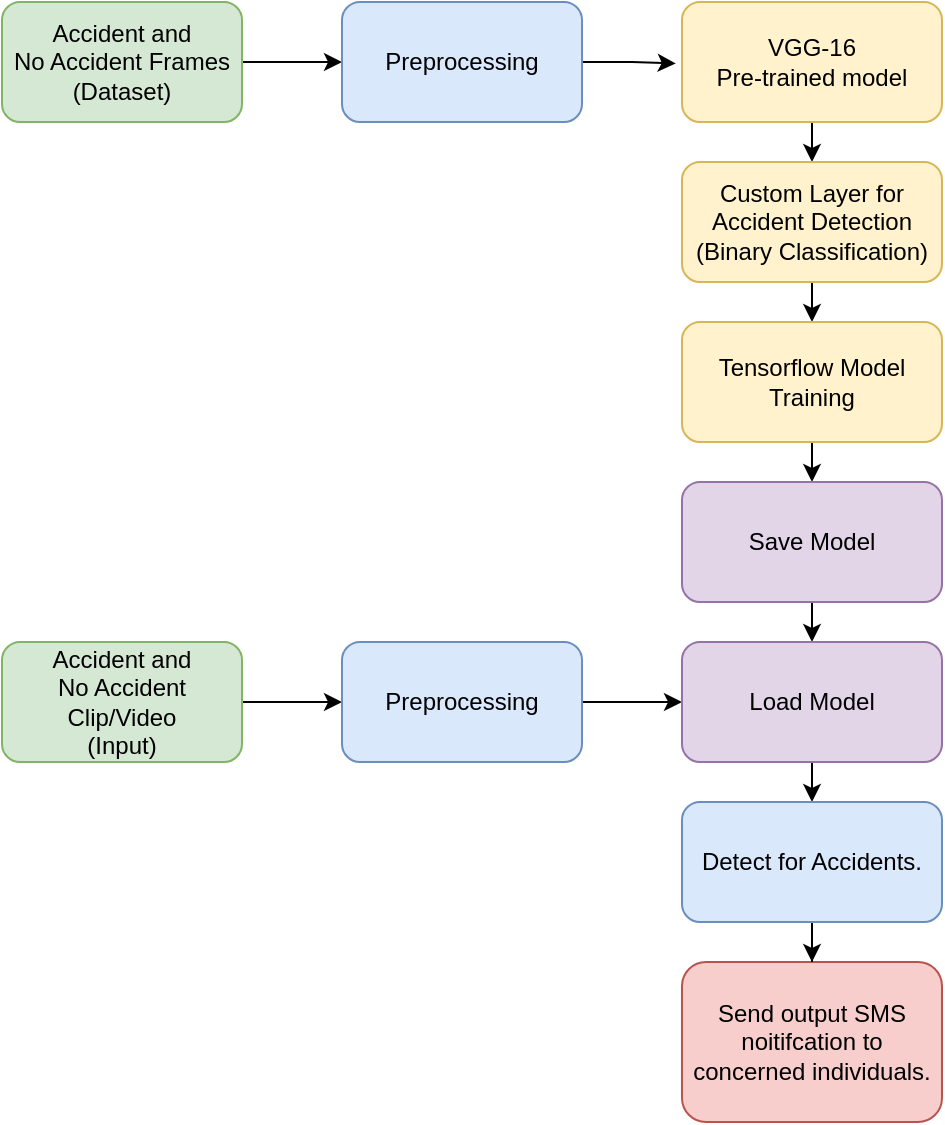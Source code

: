 <mxfile version="18.0.6" type="device"><diagram id="K4Ffewsviw8jwMxkG399" name="Page-1"><mxGraphModel dx="1021" dy="641" grid="1" gridSize="10" guides="1" tooltips="1" connect="1" arrows="1" fold="1" page="1" pageScale="1" pageWidth="850" pageHeight="1100" math="0" shadow="0"><root><mxCell id="0"/><mxCell id="1" parent="0"/><mxCell id="3qu7H9gpgl12nU-I2frW-13" style="edgeStyle=orthogonalEdgeStyle;rounded=0;orthogonalLoop=1;jettySize=auto;html=1;exitX=1;exitY=0.5;exitDx=0;exitDy=0;entryX=0;entryY=0.5;entryDx=0;entryDy=0;" edge="1" parent="1" source="3qu7H9gpgl12nU-I2frW-2" target="3qu7H9gpgl12nU-I2frW-3"><mxGeometry relative="1" as="geometry"/></mxCell><mxCell id="3qu7H9gpgl12nU-I2frW-2" value="Accident and &lt;br&gt;No Accident Frames&lt;br&gt;(Dataset)" style="rounded=1;whiteSpace=wrap;html=1;fillColor=#d5e8d4;strokeColor=#82b366;" vertex="1" parent="1"><mxGeometry x="150" y="110" width="120" height="60" as="geometry"/></mxCell><mxCell id="3qu7H9gpgl12nU-I2frW-14" style="edgeStyle=orthogonalEdgeStyle;rounded=0;orthogonalLoop=1;jettySize=auto;html=1;exitX=1;exitY=0.5;exitDx=0;exitDy=0;entryX=-0.024;entryY=0.512;entryDx=0;entryDy=0;entryPerimeter=0;" edge="1" parent="1" source="3qu7H9gpgl12nU-I2frW-3" target="3qu7H9gpgl12nU-I2frW-4"><mxGeometry relative="1" as="geometry"/></mxCell><mxCell id="3qu7H9gpgl12nU-I2frW-3" value="Preprocessing" style="rounded=1;whiteSpace=wrap;html=1;fillColor=#dae8fc;strokeColor=#6c8ebf;" vertex="1" parent="1"><mxGeometry x="320" y="110" width="120" height="60" as="geometry"/></mxCell><mxCell id="3qu7H9gpgl12nU-I2frW-15" style="edgeStyle=orthogonalEdgeStyle;rounded=0;orthogonalLoop=1;jettySize=auto;html=1;exitX=0.5;exitY=1;exitDx=0;exitDy=0;entryX=0.5;entryY=0;entryDx=0;entryDy=0;" edge="1" parent="1" source="3qu7H9gpgl12nU-I2frW-4" target="3qu7H9gpgl12nU-I2frW-7"><mxGeometry relative="1" as="geometry"/></mxCell><mxCell id="3qu7H9gpgl12nU-I2frW-4" value="VGG-16 &lt;br&gt;Pre-trained model" style="rounded=1;whiteSpace=wrap;html=1;glass=0;fillColor=#fff2cc;strokeColor=#d6b656;" vertex="1" parent="1"><mxGeometry x="490" y="110" width="130" height="60" as="geometry"/></mxCell><mxCell id="3qu7H9gpgl12nU-I2frW-20" style="edgeStyle=orthogonalEdgeStyle;rounded=0;orthogonalLoop=1;jettySize=auto;html=1;exitX=1;exitY=0.5;exitDx=0;exitDy=0;entryX=0;entryY=0.5;entryDx=0;entryDy=0;" edge="1" parent="1" source="3qu7H9gpgl12nU-I2frW-5" target="3qu7H9gpgl12nU-I2frW-6"><mxGeometry relative="1" as="geometry"/></mxCell><mxCell id="3qu7H9gpgl12nU-I2frW-5" value="Accident and &lt;br&gt;No Accident Clip/Video&lt;br&gt;(Input)" style="rounded=1;whiteSpace=wrap;html=1;fillColor=#d5e8d4;strokeColor=#82b366;" vertex="1" parent="1"><mxGeometry x="150" y="430" width="120" height="60" as="geometry"/></mxCell><mxCell id="3qu7H9gpgl12nU-I2frW-21" style="edgeStyle=orthogonalEdgeStyle;rounded=0;orthogonalLoop=1;jettySize=auto;html=1;exitX=1;exitY=0.5;exitDx=0;exitDy=0;entryX=0;entryY=0.5;entryDx=0;entryDy=0;" edge="1" parent="1" source="3qu7H9gpgl12nU-I2frW-6" target="3qu7H9gpgl12nU-I2frW-11"><mxGeometry relative="1" as="geometry"/></mxCell><mxCell id="3qu7H9gpgl12nU-I2frW-6" value="Preprocessing" style="rounded=1;whiteSpace=wrap;html=1;fillColor=#dae8fc;strokeColor=#6c8ebf;" vertex="1" parent="1"><mxGeometry x="320" y="430" width="120" height="60" as="geometry"/></mxCell><mxCell id="3qu7H9gpgl12nU-I2frW-16" style="edgeStyle=orthogonalEdgeStyle;rounded=0;orthogonalLoop=1;jettySize=auto;html=1;exitX=0.5;exitY=1;exitDx=0;exitDy=0;entryX=0.5;entryY=0;entryDx=0;entryDy=0;" edge="1" parent="1" source="3qu7H9gpgl12nU-I2frW-7" target="3qu7H9gpgl12nU-I2frW-9"><mxGeometry relative="1" as="geometry"/></mxCell><mxCell id="3qu7H9gpgl12nU-I2frW-7" value="Custom Layer for Accident Detection&lt;br&gt;(Binary Classification)" style="rounded=1;whiteSpace=wrap;html=1;fillColor=#fff2cc;strokeColor=#d6b656;" vertex="1" parent="1"><mxGeometry x="490" y="190" width="130" height="60" as="geometry"/></mxCell><mxCell id="3qu7H9gpgl12nU-I2frW-8" value="Send output SMS noitifcation to concerned individuals." style="rounded=1;whiteSpace=wrap;html=1;fillColor=#f8cecc;strokeColor=#b85450;" vertex="1" parent="1"><mxGeometry x="490" y="590" width="130" height="80" as="geometry"/></mxCell><mxCell id="3qu7H9gpgl12nU-I2frW-17" style="edgeStyle=orthogonalEdgeStyle;rounded=0;orthogonalLoop=1;jettySize=auto;html=1;exitX=0.5;exitY=1;exitDx=0;exitDy=0;entryX=0.5;entryY=0;entryDx=0;entryDy=0;" edge="1" parent="1" source="3qu7H9gpgl12nU-I2frW-9" target="3qu7H9gpgl12nU-I2frW-10"><mxGeometry relative="1" as="geometry"/></mxCell><mxCell id="3qu7H9gpgl12nU-I2frW-9" value="Tensorflow Model Training" style="rounded=1;whiteSpace=wrap;html=1;fillColor=#fff2cc;strokeColor=#d6b656;" vertex="1" parent="1"><mxGeometry x="490" y="270" width="130" height="60" as="geometry"/></mxCell><mxCell id="3qu7H9gpgl12nU-I2frW-18" style="edgeStyle=orthogonalEdgeStyle;rounded=0;orthogonalLoop=1;jettySize=auto;html=1;exitX=0.5;exitY=1;exitDx=0;exitDy=0;entryX=0.5;entryY=0;entryDx=0;entryDy=0;" edge="1" parent="1" source="3qu7H9gpgl12nU-I2frW-10" target="3qu7H9gpgl12nU-I2frW-11"><mxGeometry relative="1" as="geometry"/></mxCell><mxCell id="3qu7H9gpgl12nU-I2frW-10" value="Save Model" style="rounded=1;whiteSpace=wrap;html=1;fillColor=#e1d5e7;strokeColor=#9673a6;" vertex="1" parent="1"><mxGeometry x="490" y="350" width="130" height="60" as="geometry"/></mxCell><mxCell id="3qu7H9gpgl12nU-I2frW-19" style="edgeStyle=orthogonalEdgeStyle;rounded=0;orthogonalLoop=1;jettySize=auto;html=1;exitX=0.5;exitY=1;exitDx=0;exitDy=0;entryX=0.5;entryY=0;entryDx=0;entryDy=0;" edge="1" parent="1" source="3qu7H9gpgl12nU-I2frW-11" target="3qu7H9gpgl12nU-I2frW-12"><mxGeometry relative="1" as="geometry"/></mxCell><mxCell id="3qu7H9gpgl12nU-I2frW-11" value="Load Model" style="rounded=1;whiteSpace=wrap;html=1;fillColor=#e1d5e7;strokeColor=#9673a6;" vertex="1" parent="1"><mxGeometry x="490" y="430" width="130" height="60" as="geometry"/></mxCell><mxCell id="3qu7H9gpgl12nU-I2frW-22" value="" style="edgeStyle=orthogonalEdgeStyle;rounded=0;orthogonalLoop=1;jettySize=auto;html=1;" edge="1" parent="1" source="3qu7H9gpgl12nU-I2frW-12" target="3qu7H9gpgl12nU-I2frW-8"><mxGeometry relative="1" as="geometry"/></mxCell><mxCell id="3qu7H9gpgl12nU-I2frW-12" value="Detect for Accidents." style="rounded=1;whiteSpace=wrap;html=1;fillColor=#dae8fc;strokeColor=#6c8ebf;" vertex="1" parent="1"><mxGeometry x="490" y="510" width="130" height="60" as="geometry"/></mxCell></root></mxGraphModel></diagram></mxfile>